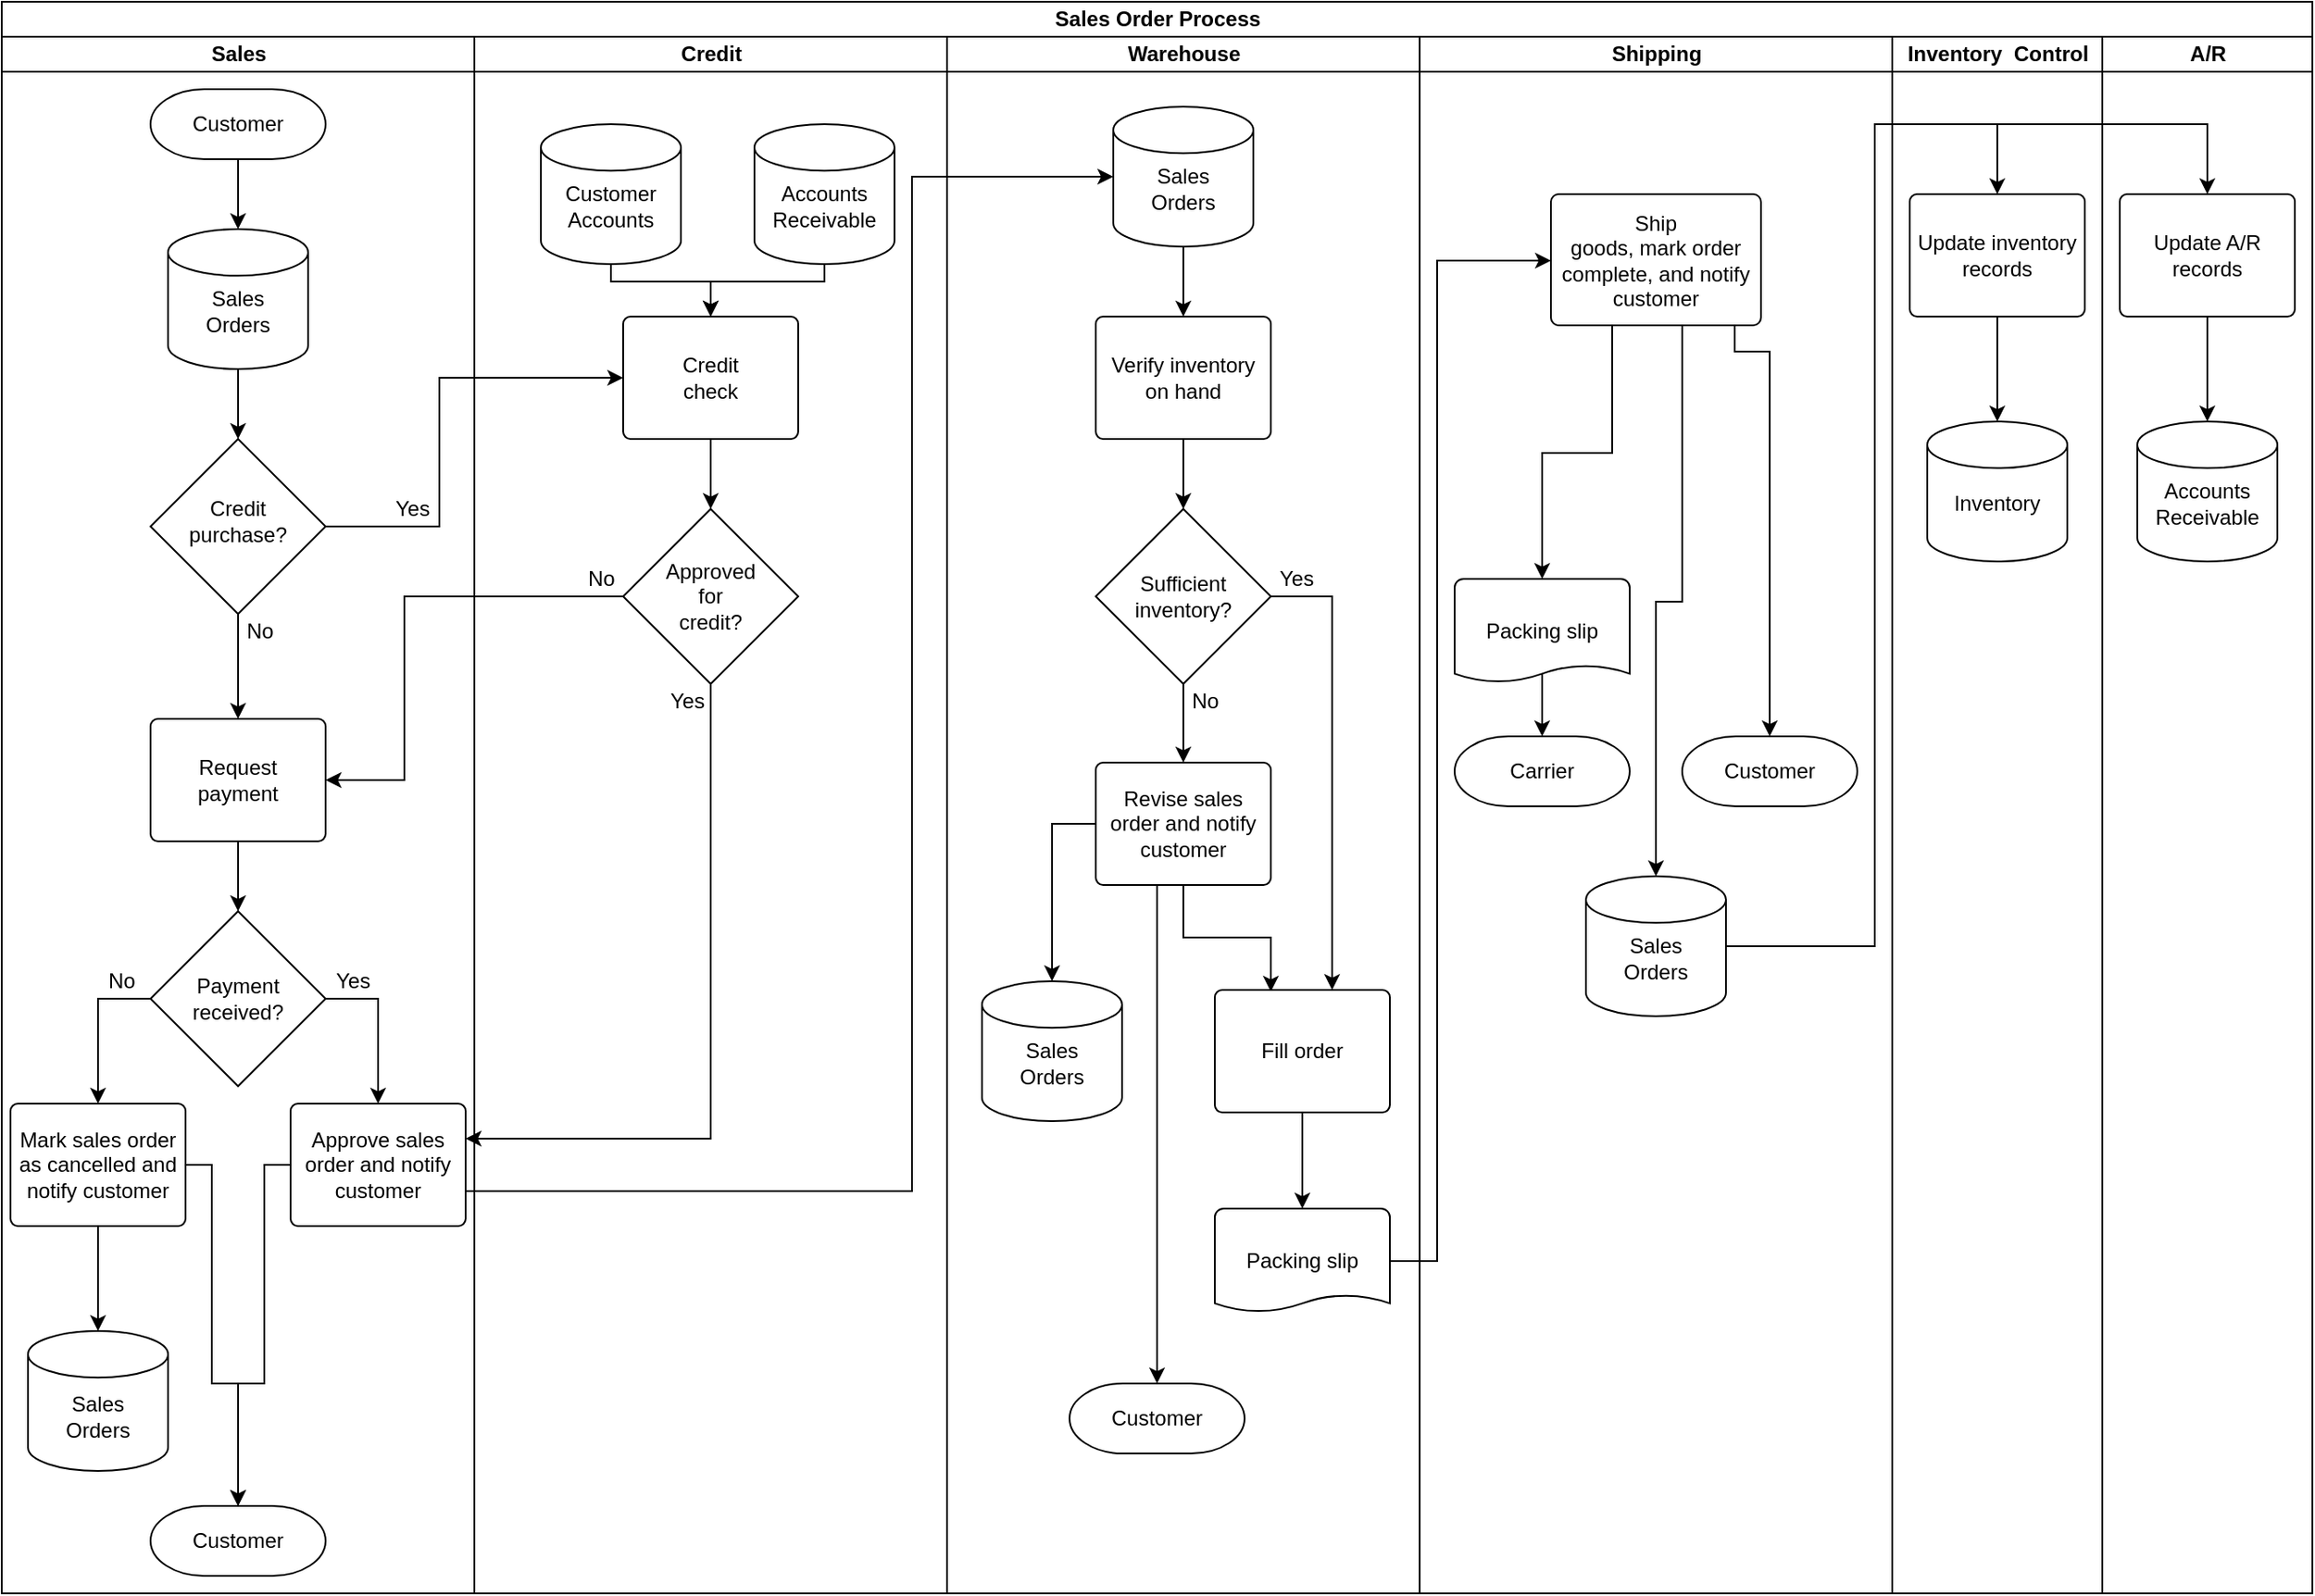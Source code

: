 <mxfile version="13.6.9" type="device"><diagram id="b4583198-e0eb-feb0-e5d7-9569f51c6ce7" name="Page-1"><mxGraphModel dx="1038" dy="684" grid="1" gridSize="10" guides="1" tooltips="1" connect="1" arrows="1" fold="1" page="1" pageScale="1" pageWidth="850" pageHeight="1100" background="#ffffff" math="0" shadow="0"><root><mxCell id="0"/><mxCell id="1" parent="0"/><mxCell id="2" value="Sales Order Process" style="swimlane;html=1;childLayout=stackLayout;startSize=20;" parent="1" vertex="1"><mxGeometry x="230" y="10" width="1320" height="910" as="geometry"/></mxCell><mxCell id="3" value="Sales" style="swimlane;html=1;startSize=20;" parent="2" vertex="1"><mxGeometry y="20" width="270" height="890" as="geometry"/></mxCell><mxCell id="9" style="edgeStyle=orthogonalEdgeStyle;rounded=0;html=1;entryX=0.5;entryY=0;entryPerimeter=0;jettySize=auto;orthogonalLoop=1;" parent="3" source="6" target="8" edge="1"><mxGeometry relative="1" as="geometry"/></mxCell><mxCell id="6" value="Customer" style="strokeWidth=1;html=1;shape=mxgraph.flowchart.terminator;whiteSpace=wrap;" parent="3" vertex="1"><mxGeometry x="85" y="30" width="100" height="40" as="geometry"/></mxCell><mxCell id="24" style="edgeStyle=orthogonalEdgeStyle;rounded=0;html=1;entryX=0.5;entryY=0;entryPerimeter=0;jettySize=auto;orthogonalLoop=1;" parent="3" source="8" target="23" edge="1"><mxGeometry relative="1" as="geometry"/></mxCell><mxCell id="8" value="Sales&lt;br&gt;Orders" style="strokeWidth=1;html=1;shape=mxgraph.flowchart.database;whiteSpace=wrap;spacingTop=14;" parent="3" vertex="1"><mxGeometry x="95" y="110" width="80" height="80" as="geometry"/></mxCell><mxCell id="44" style="edgeStyle=orthogonalEdgeStyle;rounded=0;html=1;entryX=0.5;entryY=0;entryPerimeter=0;jettySize=auto;orthogonalLoop=1;" parent="3" source="23" target="43" edge="1"><mxGeometry relative="1" as="geometry"/></mxCell><mxCell id="23" value="Credit&lt;br&gt;purchase?" style="strokeWidth=1;html=1;shape=mxgraph.flowchart.decision;whiteSpace=wrap;spacingBottom=6;" parent="3" vertex="1"><mxGeometry x="85" y="230" width="100" height="100" as="geometry"/></mxCell><mxCell id="47" style="edgeStyle=orthogonalEdgeStyle;rounded=0;html=1;entryX=0.5;entryY=0;entryPerimeter=0;jettySize=auto;orthogonalLoop=1;" parent="3" source="27" target="46" edge="1"><mxGeometry relative="1" as="geometry"><Array as="points"><mxPoint x="55" y="550"/></Array></mxGeometry></mxCell><mxCell id="50" style="edgeStyle=orthogonalEdgeStyle;rounded=0;html=1;entryX=0.5;entryY=0;entryPerimeter=0;jettySize=auto;orthogonalLoop=1;" parent="3" source="27" target="48" edge="1"><mxGeometry relative="1" as="geometry"><Array as="points"><mxPoint x="215" y="550"/></Array></mxGeometry></mxCell><mxCell id="27" value="Payment&lt;br&gt;received?" style="strokeWidth=1;html=1;shape=mxgraph.flowchart.decision;whiteSpace=wrap;spacingBottom=0;" parent="3" vertex="1"><mxGeometry x="85" y="500" width="100" height="100" as="geometry"/></mxCell><mxCell id="26" value="Yes" style="text;html=1;resizable=0;points=[];autosize=1;align=left;verticalAlign=top;spacingTop=-4;" parent="3" vertex="1"><mxGeometry x="223" y="260" width="40" height="20" as="geometry"/></mxCell><mxCell id="32" value="Sales&lt;br&gt;Orders" style="strokeWidth=1;html=1;shape=mxgraph.flowchart.database;whiteSpace=wrap;spacingTop=18;" parent="3" vertex="1"><mxGeometry x="15" y="740" width="80" height="80" as="geometry"/></mxCell><mxCell id="34" value="Yes" style="text;html=1;resizable=0;points=[];autosize=1;align=left;verticalAlign=top;spacingTop=-4;" parent="3" vertex="1"><mxGeometry x="189" y="530" width="40" height="20" as="geometry"/></mxCell><mxCell id="35" value="No" style="text;html=1;resizable=0;points=[];autosize=1;align=left;verticalAlign=top;spacingTop=-4;" parent="3" vertex="1"><mxGeometry x="59" y="530" width="30" height="20" as="geometry"/></mxCell><mxCell id="45" style="edgeStyle=orthogonalEdgeStyle;rounded=0;html=1;entryX=0.5;entryY=0;entryPerimeter=0;jettySize=auto;orthogonalLoop=1;" parent="3" source="43" target="27" edge="1"><mxGeometry relative="1" as="geometry"/></mxCell><mxCell id="43" value="Request&lt;br&gt;payment" style="strokeWidth=1;html=1;shape=mxgraph.flowchart.process;whiteSpace=wrap;" parent="3" vertex="1"><mxGeometry x="85" y="390" width="100" height="70" as="geometry"/></mxCell><mxCell id="54" style="edgeStyle=orthogonalEdgeStyle;rounded=0;html=1;entryX=0.5;entryY=0;entryPerimeter=0;jettySize=auto;orthogonalLoop=1;" parent="3" source="46" target="32" edge="1"><mxGeometry relative="1" as="geometry"/></mxCell><mxCell id="56" style="edgeStyle=orthogonalEdgeStyle;rounded=0;html=1;jettySize=auto;orthogonalLoop=1;" parent="3" source="46" target="55" edge="1"><mxGeometry relative="1" as="geometry"><Array as="points"><mxPoint x="120" y="645"/><mxPoint x="120" y="770"/><mxPoint x="135" y="770"/></Array></mxGeometry></mxCell><mxCell id="46" value="Mark sales order as cancelled and notify customer" style="strokeWidth=1;html=1;shape=mxgraph.flowchart.process;whiteSpace=wrap;" parent="3" vertex="1"><mxGeometry x="5" y="610" width="100" height="70" as="geometry"/></mxCell><mxCell id="57" style="edgeStyle=orthogonalEdgeStyle;rounded=0;html=1;entryX=0.5;entryY=0;entryPerimeter=0;jettySize=auto;orthogonalLoop=1;" parent="3" source="48" target="55" edge="1"><mxGeometry relative="1" as="geometry"><Array as="points"><mxPoint x="150" y="645"/><mxPoint x="150" y="770"/><mxPoint x="135" y="770"/></Array></mxGeometry></mxCell><mxCell id="48" value="Approve sales order and notify customer" style="strokeWidth=1;html=1;shape=mxgraph.flowchart.process;whiteSpace=wrap;" parent="3" vertex="1"><mxGeometry x="165" y="610" width="100" height="70" as="geometry"/></mxCell><mxCell id="55" value="Customer" style="strokeWidth=1;html=1;shape=mxgraph.flowchart.terminator;whiteSpace=wrap;" parent="3" vertex="1"><mxGeometry x="85" y="840" width="100" height="40" as="geometry"/></mxCell><mxCell id="4" value="Credit" style="swimlane;html=1;startSize=20;" parent="2" vertex="1"><mxGeometry x="270" y="20" width="270" height="890" as="geometry"/></mxCell><mxCell id="19" style="edgeStyle=orthogonalEdgeStyle;rounded=0;html=1;entryX=0.5;entryY=0;entryPerimeter=0;jettySize=auto;orthogonalLoop=1;" parent="4" source="10" target="18" edge="1"><mxGeometry relative="1" as="geometry"/></mxCell><mxCell id="10" value="Credit&lt;br&gt;check" style="strokeWidth=1;html=1;shape=mxgraph.flowchart.process;whiteSpace=wrap;" parent="4" vertex="1"><mxGeometry x="85" y="160" width="100" height="70" as="geometry"/></mxCell><mxCell id="16" style="edgeStyle=orthogonalEdgeStyle;rounded=0;html=1;jettySize=auto;orthogonalLoop=1;" parent="4" source="14" target="10" edge="1"><mxGeometry relative="1" as="geometry"><Array as="points"><mxPoint x="78" y="140"/><mxPoint x="135" y="140"/></Array></mxGeometry></mxCell><mxCell id="14" value="Customer&lt;br&gt;Accounts" style="strokeWidth=1;html=1;shape=mxgraph.flowchart.database;whiteSpace=wrap;spacingTop=14;" parent="4" vertex="1"><mxGeometry x="38" y="50" width="80" height="80" as="geometry"/></mxCell><mxCell id="17" style="edgeStyle=orthogonalEdgeStyle;rounded=0;html=1;entryX=0.5;entryY=0;entryPerimeter=0;jettySize=auto;orthogonalLoop=1;" parent="4" source="15" target="10" edge="1"><mxGeometry relative="1" as="geometry"><Array as="points"><mxPoint x="200" y="140"/><mxPoint x="135" y="140"/></Array></mxGeometry></mxCell><mxCell id="15" value="Accounts&lt;br&gt;Receivable" style="strokeWidth=1;html=1;shape=mxgraph.flowchart.database;whiteSpace=wrap;spacingTop=14;" parent="4" vertex="1"><mxGeometry x="160" y="50" width="80" height="80" as="geometry"/></mxCell><mxCell id="18" value="Approved&lt;br&gt;for&lt;br&gt;credit?" style="strokeWidth=1;html=1;shape=mxgraph.flowchart.decision;whiteSpace=wrap;" parent="4" vertex="1"><mxGeometry x="85" y="270" width="100" height="100" as="geometry"/></mxCell><mxCell id="39" value="No" style="text;html=1;resizable=0;points=[];autosize=1;align=left;verticalAlign=top;spacingTop=-4;" parent="4" vertex="1"><mxGeometry x="63" y="300" width="30" height="20" as="geometry"/></mxCell><mxCell id="41" value="Yes" style="text;html=1;resizable=0;points=[];autosize=1;align=left;verticalAlign=top;spacingTop=-4;" parent="4" vertex="1"><mxGeometry x="110" y="370" width="40" height="20" as="geometry"/></mxCell><mxCell id="5" value="Warehouse" style="swimlane;html=1;startSize=20;" parent="2" vertex="1"><mxGeometry x="540" y="20" width="270" height="890" as="geometry"/></mxCell><mxCell id="94" style="edgeStyle=orthogonalEdgeStyle;rounded=0;html=1;entryX=0.5;entryY=0;entryPerimeter=0;jettySize=auto;orthogonalLoop=1;" parent="5" source="20" target="93" edge="1"><mxGeometry relative="1" as="geometry"/></mxCell><mxCell id="98" value="Sales&lt;br&gt;Orders" style="strokeWidth=1;html=1;shape=mxgraph.flowchart.database;whiteSpace=wrap;spacingTop=14;" parent="5" vertex="1"><mxGeometry x="20" y="540" width="80" height="80" as="geometry"/></mxCell><mxCell id="20" value="Verify inventory&lt;br&gt;on hand" style="strokeWidth=1;html=1;shape=mxgraph.flowchart.process;whiteSpace=wrap;" parent="5" vertex="1"><mxGeometry x="85" y="160" width="100" height="70" as="geometry"/></mxCell><mxCell id="96" style="edgeStyle=orthogonalEdgeStyle;rounded=0;html=1;entryX=0.5;entryY=0;entryPerimeter=0;jettySize=auto;orthogonalLoop=1;" parent="5" source="93" target="95" edge="1"><mxGeometry relative="1" as="geometry"/></mxCell><mxCell id="100" style="edgeStyle=orthogonalEdgeStyle;rounded=0;html=1;jettySize=auto;orthogonalLoop=1;" parent="5" source="93" target="99" edge="1"><mxGeometry relative="1" as="geometry"><Array as="points"><mxPoint x="220" y="320"/></Array></mxGeometry></mxCell><mxCell id="93" value="Sufficient&lt;br&gt;inventory?" style="strokeWidth=1;html=1;shape=mxgraph.flowchart.decision;whiteSpace=wrap;" parent="5" vertex="1"><mxGeometry x="85" y="270" width="100" height="100" as="geometry"/></mxCell><mxCell id="102" style="edgeStyle=orthogonalEdgeStyle;rounded=0;html=1;entryX=0.5;entryY=0;entryPerimeter=0;jettySize=auto;orthogonalLoop=1;entryDx=0;entryDy=0;" parent="5" source="95" edge="1" target="98"><mxGeometry relative="1" as="geometry"><Array as="points"><mxPoint x="60" y="450"/></Array><mxPoint x="60" y="540" as="targetPoint"/></mxGeometry></mxCell><mxCell id="103" style="edgeStyle=orthogonalEdgeStyle;rounded=0;html=1;entryX=0.32;entryY=0.014;entryPerimeter=0;jettySize=auto;orthogonalLoop=1;" parent="5" source="95" target="99" edge="1"><mxGeometry relative="1" as="geometry"/></mxCell><mxCell id="105" style="edgeStyle=orthogonalEdgeStyle;rounded=0;html=1;entryX=0.5;entryY=0;entryPerimeter=0;jettySize=auto;orthogonalLoop=1;" parent="5" source="95" target="104" edge="1"><mxGeometry relative="1" as="geometry"><Array as="points"><mxPoint x="120" y="540"/><mxPoint x="120" y="540"/></Array></mxGeometry></mxCell><mxCell id="95" value="Revise sales order and notify customer" style="strokeWidth=1;html=1;shape=mxgraph.flowchart.process;whiteSpace=wrap;" parent="5" vertex="1"><mxGeometry x="85" y="415" width="100" height="70" as="geometry"/></mxCell><mxCell id="97" value="No" style="text;html=1;resizable=0;points=[];autosize=1;align=left;verticalAlign=top;spacingTop=-4;" parent="5" vertex="1"><mxGeometry x="138" y="370" width="30" height="20" as="geometry"/></mxCell><mxCell id="107" style="edgeStyle=orthogonalEdgeStyle;rounded=0;html=1;entryX=0.5;entryY=0;entryPerimeter=0;jettySize=auto;orthogonalLoop=1;" parent="5" source="99" target="106" edge="1"><mxGeometry relative="1" as="geometry"/></mxCell><mxCell id="99" value="Fill order" style="strokeWidth=1;html=1;shape=mxgraph.flowchart.process;whiteSpace=wrap;" parent="5" vertex="1"><mxGeometry x="153" y="545" width="100" height="70" as="geometry"/></mxCell><mxCell id="101" value="Yes" style="text;html=1;resizable=0;points=[];autosize=1;align=left;verticalAlign=top;spacingTop=-4;" parent="5" vertex="1"><mxGeometry x="188" y="300" width="40" height="20" as="geometry"/></mxCell><mxCell id="104" value="Customer" style="strokeWidth=1;html=1;shape=mxgraph.flowchart.terminator;whiteSpace=wrap;" parent="5" vertex="1"><mxGeometry x="70" y="770" width="100" height="40" as="geometry"/></mxCell><mxCell id="106" value="Packing slip" style="strokeWidth=1;html=1;shape=mxgraph.flowchart.document;whiteSpace=wrap;" parent="5" vertex="1"><mxGeometry x="153" y="670" width="100" height="60" as="geometry"/></mxCell><mxCell id="9HghilbQNO_g50HA5o8X-110" style="edgeStyle=orthogonalEdgeStyle;rounded=0;orthogonalLoop=1;jettySize=auto;html=1;entryX=0.5;entryY=0;entryDx=0;entryDy=0;entryPerimeter=0;" parent="5" source="9HghilbQNO_g50HA5o8X-109" target="20" edge="1"><mxGeometry relative="1" as="geometry"/></mxCell><mxCell id="9HghilbQNO_g50HA5o8X-109" value="Sales&lt;br&gt;Orders" style="strokeWidth=1;html=1;shape=mxgraph.flowchart.database;whiteSpace=wrap;spacingTop=14;" parent="5" vertex="1"><mxGeometry x="95" y="40" width="80" height="80" as="geometry"/></mxCell><mxCell id="25" style="edgeStyle=orthogonalEdgeStyle;rounded=0;html=1;entryX=0;entryY=0.5;entryPerimeter=0;jettySize=auto;orthogonalLoop=1;" parent="2" source="23" target="10" edge="1"><mxGeometry relative="1" as="geometry"><Array as="points"><mxPoint x="250" y="300"/><mxPoint x="250" y="215"/></Array></mxGeometry></mxCell><mxCell id="30" style="edgeStyle=orthogonalEdgeStyle;rounded=0;html=1;jettySize=auto;orthogonalLoop=1;entryX=1;entryY=0.5;entryPerimeter=0;" parent="2" source="18" target="43" edge="1"><mxGeometry relative="1" as="geometry"><Array as="points"><mxPoint x="230" y="340"/><mxPoint x="230" y="445"/></Array></mxGeometry></mxCell><mxCell id="51" style="edgeStyle=orthogonalEdgeStyle;rounded=0;html=1;jettySize=auto;orthogonalLoop=1;entryX=0;entryY=0.5;entryPerimeter=0;entryDx=0;entryDy=0;" parent="2" source="48" target="9HghilbQNO_g50HA5o8X-109" edge="1"><mxGeometry relative="1" as="geometry"><mxPoint x="510" y="430" as="targetPoint"/><Array as="points"><mxPoint x="520" y="680"/><mxPoint x="520" y="100"/></Array></mxGeometry></mxCell><mxCell id="58" style="edgeStyle=orthogonalEdgeStyle;rounded=0;html=1;jettySize=auto;orthogonalLoop=1;" parent="2" source="18" target="48" edge="1"><mxGeometry relative="1" as="geometry"><mxPoint x="300" y="680" as="targetPoint"/><Array as="points"><mxPoint x="405" y="650"/></Array></mxGeometry></mxCell><mxCell id="59" value="Shipping" style="swimlane;html=1;startSize=20;" parent="2" vertex="1"><mxGeometry x="810" y="20" width="270" height="890" as="geometry"/></mxCell><mxCell id="67" style="edgeStyle=orthogonalEdgeStyle;rounded=0;html=1;entryX=0.5;entryY=0;entryPerimeter=0;jettySize=auto;orthogonalLoop=1;" parent="59" source="60" target="66" edge="1"><mxGeometry relative="1" as="geometry"><Array as="points"><mxPoint x="180" y="180"/><mxPoint x="200" y="180"/></Array></mxGeometry></mxCell><mxCell id="69" style="edgeStyle=orthogonalEdgeStyle;rounded=0;html=1;entryX=0.5;entryY=0;entryPerimeter=0;jettySize=auto;orthogonalLoop=1;" parent="59" source="60" target="68" edge="1"><mxGeometry relative="1" as="geometry"><Array as="points"><mxPoint x="110" y="238"/><mxPoint x="70" y="238"/></Array></mxGeometry></mxCell><mxCell id="86" style="edgeStyle=orthogonalEdgeStyle;rounded=0;html=1;entryX=0.5;entryY=0;entryPerimeter=0;jettySize=auto;orthogonalLoop=1;" parent="59" source="60" target="85" edge="1"><mxGeometry relative="1" as="geometry"><Array as="points"><mxPoint x="150" y="323"/><mxPoint x="135" y="323"/></Array></mxGeometry></mxCell><mxCell id="65" value="Carrier" style="strokeWidth=1;html=1;shape=mxgraph.flowchart.terminator;whiteSpace=wrap;" parent="59" vertex="1"><mxGeometry x="20" y="400" width="100" height="40" as="geometry"/></mxCell><mxCell id="60" value="Ship&lt;br&gt;goods, mark order complete, and notify customer" style="strokeWidth=1;html=1;shape=mxgraph.flowchart.process;whiteSpace=wrap;" parent="59" vertex="1"><mxGeometry x="75" y="90" width="120" height="75" as="geometry"/></mxCell><mxCell id="66" value="Customer" style="strokeWidth=1;html=1;shape=mxgraph.flowchart.terminator;whiteSpace=wrap;" parent="59" vertex="1"><mxGeometry x="150" y="400" width="100" height="40" as="geometry"/></mxCell><mxCell id="70" style="edgeStyle=orthogonalEdgeStyle;rounded=0;html=1;jettySize=auto;orthogonalLoop=1;exitX=0.5;exitY=0.9;exitPerimeter=0;" parent="59" source="68" target="65" edge="1"><mxGeometry relative="1" as="geometry"><Array as="points"/></mxGeometry></mxCell><mxCell id="68" value="Packing slip" style="strokeWidth=1;html=1;shape=mxgraph.flowchart.document;whiteSpace=wrap;" parent="59" vertex="1"><mxGeometry x="20" y="310" width="100" height="60" as="geometry"/></mxCell><mxCell id="85" value="Sales&lt;br&gt;Orders" style="strokeWidth=1;html=1;shape=mxgraph.flowchart.database;whiteSpace=wrap;spacingTop=14;" parent="59" vertex="1"><mxGeometry x="95" y="480" width="80" height="80" as="geometry"/></mxCell><mxCell id="71" value="Inventory &amp;nbsp;Control" style="swimlane;html=1;startSize=20;" parent="2" vertex="1"><mxGeometry x="1080" y="20" width="120" height="890" as="geometry"/></mxCell><mxCell id="89" style="edgeStyle=orthogonalEdgeStyle;rounded=0;html=1;entryX=0.5;entryY=0;entryPerimeter=0;jettySize=auto;orthogonalLoop=1;" parent="71" source="73" target="88" edge="1"><mxGeometry relative="1" as="geometry"/></mxCell><mxCell id="73" value="Update inventory records" style="strokeWidth=1;html=1;shape=mxgraph.flowchart.process;whiteSpace=wrap;" parent="71" vertex="1"><mxGeometry x="10" y="90" width="100" height="70" as="geometry"/></mxCell><mxCell id="88" value="Inventory" style="strokeWidth=1;html=1;shape=mxgraph.flowchart.database;whiteSpace=wrap;spacingTop=14;" parent="71" vertex="1"><mxGeometry x="20" y="220" width="80" height="80" as="geometry"/></mxCell><mxCell id="75" value="A/R" style="swimlane;html=1;startSize=20;" parent="2" vertex="1"><mxGeometry x="1200" y="20" width="120" height="890" as="geometry"/></mxCell><mxCell id="80" style="edgeStyle=orthogonalEdgeStyle;rounded=0;html=1;entryX=0.5;entryY=0;entryPerimeter=0;jettySize=auto;orthogonalLoop=1;" parent="75" source="77" target="79" edge="1"><mxGeometry relative="1" as="geometry"/></mxCell><mxCell id="77" value="Update A/R records" style="strokeWidth=1;html=1;shape=mxgraph.flowchart.process;whiteSpace=wrap;" parent="75" vertex="1"><mxGeometry x="10" y="90" width="100" height="70" as="geometry"/></mxCell><mxCell id="79" value="Accounts&lt;br&gt;Receivable" style="strokeWidth=1;html=1;shape=mxgraph.flowchart.database;whiteSpace=wrap;spacingTop=14;" parent="75" vertex="1"><mxGeometry x="20" y="220" width="80" height="80" as="geometry"/></mxCell><mxCell id="87" style="edgeStyle=orthogonalEdgeStyle;rounded=0;html=1;entryX=0.5;entryY=0;entryPerimeter=0;jettySize=auto;orthogonalLoop=1;" parent="2" source="85" target="77" edge="1"><mxGeometry relative="1" as="geometry"><Array as="points"><mxPoint x="1070" y="540"/><mxPoint x="1070" y="70"/><mxPoint x="1260" y="70"/></Array></mxGeometry></mxCell><mxCell id="108" style="edgeStyle=orthogonalEdgeStyle;rounded=0;html=1;jettySize=auto;orthogonalLoop=1;" parent="2" source="106" edge="1"><mxGeometry relative="1" as="geometry"><Array as="points"><mxPoint x="820" y="720"/><mxPoint x="820" y="148"/></Array><mxPoint x="885" y="148" as="targetPoint"/></mxGeometry></mxCell><mxCell id="109" style="edgeStyle=orthogonalEdgeStyle;rounded=0;html=1;entryX=0.5;entryY=0;entryPerimeter=0;jettySize=auto;orthogonalLoop=1;" parent="2" source="85" target="73" edge="1"><mxGeometry relative="1" as="geometry"><Array as="points"><mxPoint x="1070" y="540"/><mxPoint x="1070" y="70"/><mxPoint x="1140" y="70"/></Array></mxGeometry></mxCell><mxCell id="29" value="No" style="text;html=1;resizable=0;points=[];autosize=1;align=left;verticalAlign=top;spacingTop=-4;" parent="1" vertex="1"><mxGeometry x="368" y="360" width="30" height="20" as="geometry"/></mxCell></root></mxGraphModel></diagram></mxfile>
